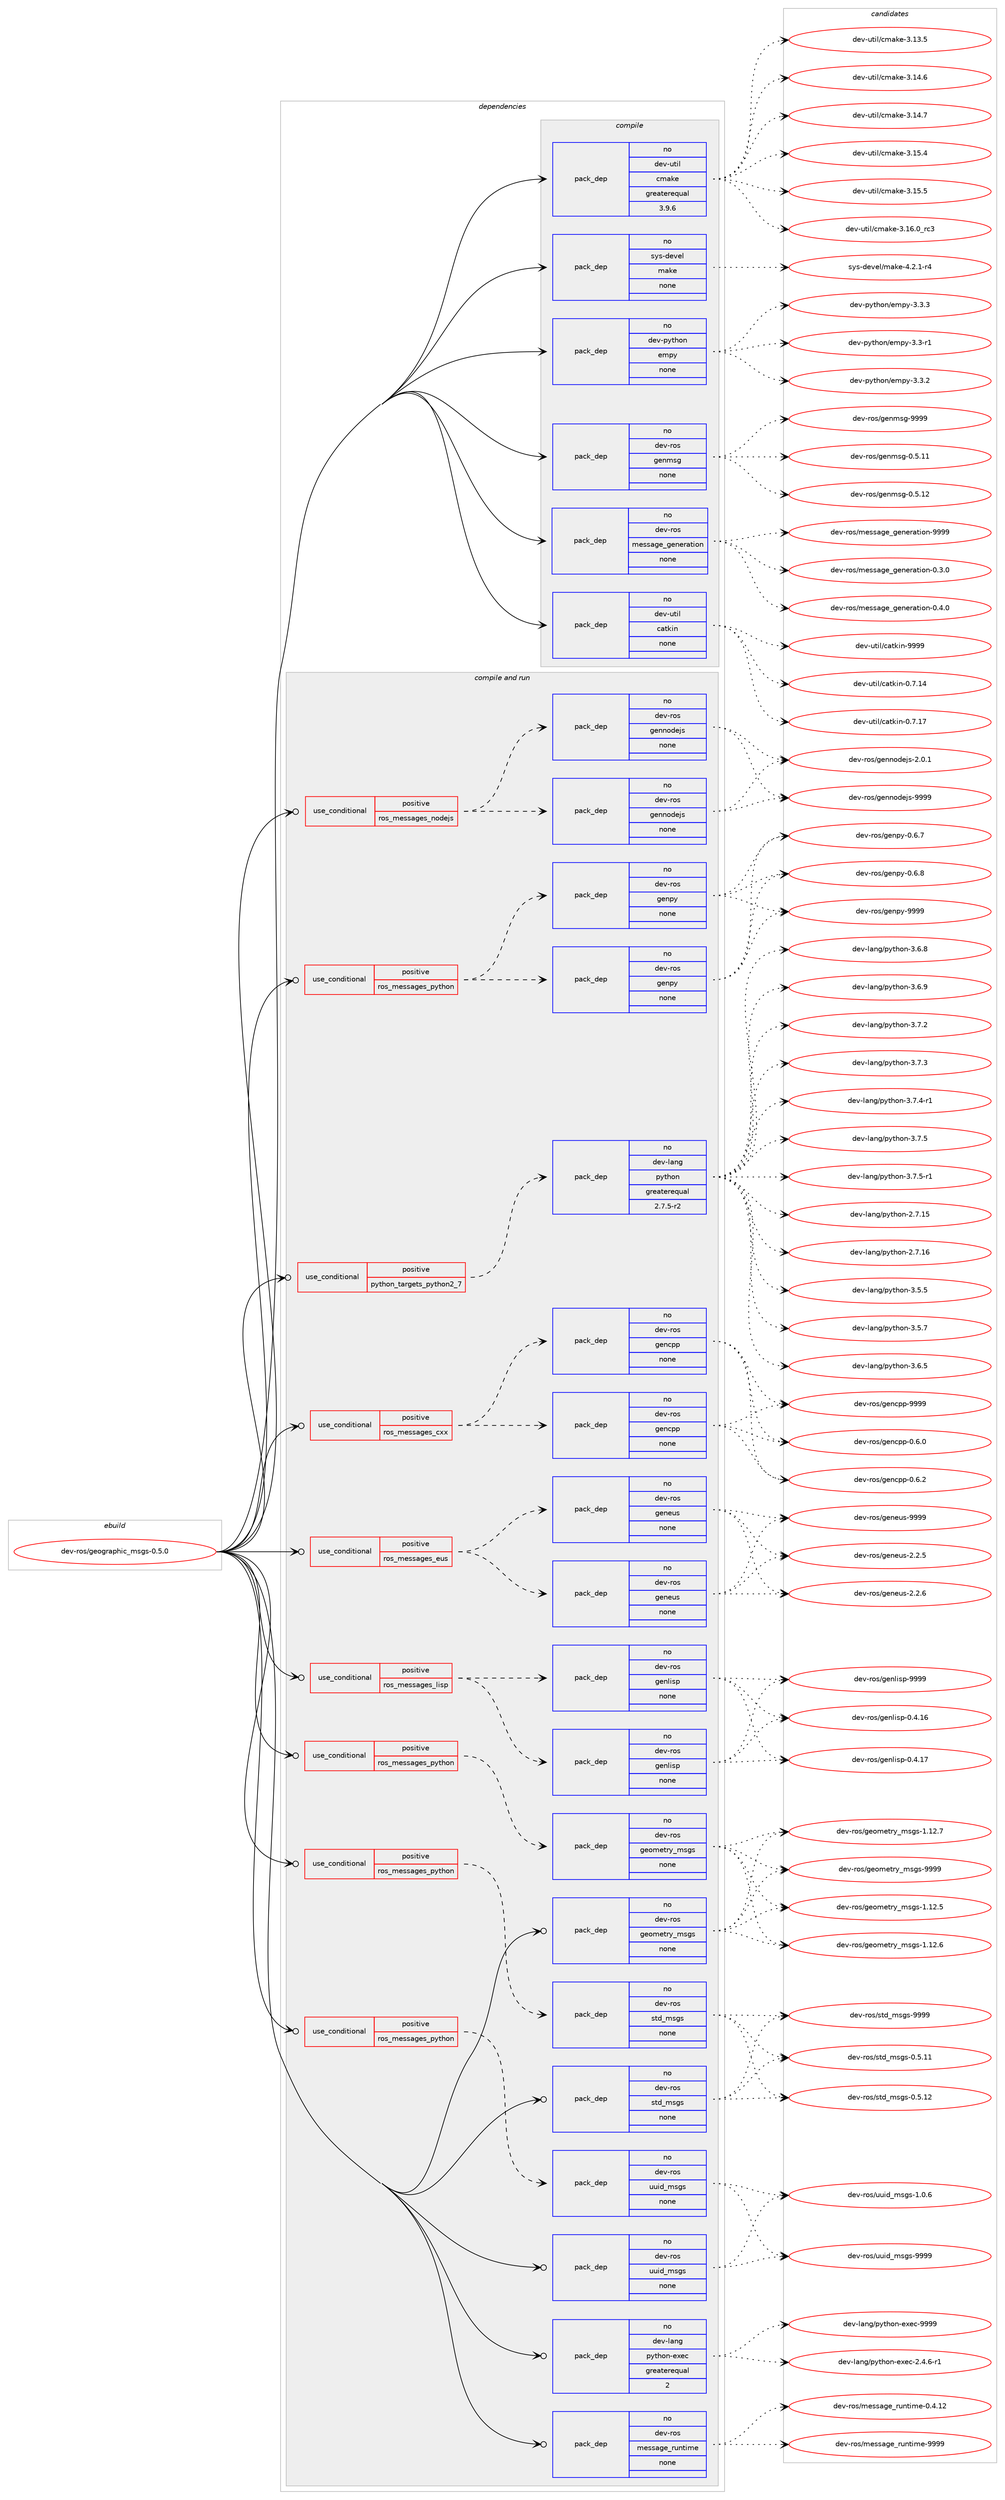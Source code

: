 digraph prolog {

# *************
# Graph options
# *************

newrank=true;
concentrate=true;
compound=true;
graph [rankdir=LR,fontname=Helvetica,fontsize=10,ranksep=1.5];#, ranksep=2.5, nodesep=0.2];
edge  [arrowhead=vee];
node  [fontname=Helvetica,fontsize=10];

# **********
# The ebuild
# **********

subgraph cluster_leftcol {
color=gray;
rank=same;
label=<<i>ebuild</i>>;
id [label="dev-ros/geographic_msgs-0.5.0", color=red, width=4, href="../dev-ros/geographic_msgs-0.5.0.svg"];
}

# ****************
# The dependencies
# ****************

subgraph cluster_midcol {
color=gray;
label=<<i>dependencies</i>>;
subgraph cluster_compile {
fillcolor="#eeeeee";
style=filled;
label=<<i>compile</i>>;
subgraph pack487689 {
dependency652953 [label=<<TABLE BORDER="0" CELLBORDER="1" CELLSPACING="0" CELLPADDING="4" WIDTH="220"><TR><TD ROWSPAN="6" CELLPADDING="30">pack_dep</TD></TR><TR><TD WIDTH="110">no</TD></TR><TR><TD>dev-python</TD></TR><TR><TD>empy</TD></TR><TR><TD>none</TD></TR><TR><TD></TD></TR></TABLE>>, shape=none, color=blue];
}
id:e -> dependency652953:w [weight=20,style="solid",arrowhead="vee"];
subgraph pack487690 {
dependency652954 [label=<<TABLE BORDER="0" CELLBORDER="1" CELLSPACING="0" CELLPADDING="4" WIDTH="220"><TR><TD ROWSPAN="6" CELLPADDING="30">pack_dep</TD></TR><TR><TD WIDTH="110">no</TD></TR><TR><TD>dev-ros</TD></TR><TR><TD>genmsg</TD></TR><TR><TD>none</TD></TR><TR><TD></TD></TR></TABLE>>, shape=none, color=blue];
}
id:e -> dependency652954:w [weight=20,style="solid",arrowhead="vee"];
subgraph pack487691 {
dependency652955 [label=<<TABLE BORDER="0" CELLBORDER="1" CELLSPACING="0" CELLPADDING="4" WIDTH="220"><TR><TD ROWSPAN="6" CELLPADDING="30">pack_dep</TD></TR><TR><TD WIDTH="110">no</TD></TR><TR><TD>dev-ros</TD></TR><TR><TD>message_generation</TD></TR><TR><TD>none</TD></TR><TR><TD></TD></TR></TABLE>>, shape=none, color=blue];
}
id:e -> dependency652955:w [weight=20,style="solid",arrowhead="vee"];
subgraph pack487692 {
dependency652956 [label=<<TABLE BORDER="0" CELLBORDER="1" CELLSPACING="0" CELLPADDING="4" WIDTH="220"><TR><TD ROWSPAN="6" CELLPADDING="30">pack_dep</TD></TR><TR><TD WIDTH="110">no</TD></TR><TR><TD>dev-util</TD></TR><TR><TD>catkin</TD></TR><TR><TD>none</TD></TR><TR><TD></TD></TR></TABLE>>, shape=none, color=blue];
}
id:e -> dependency652956:w [weight=20,style="solid",arrowhead="vee"];
subgraph pack487693 {
dependency652957 [label=<<TABLE BORDER="0" CELLBORDER="1" CELLSPACING="0" CELLPADDING="4" WIDTH="220"><TR><TD ROWSPAN="6" CELLPADDING="30">pack_dep</TD></TR><TR><TD WIDTH="110">no</TD></TR><TR><TD>dev-util</TD></TR><TR><TD>cmake</TD></TR><TR><TD>greaterequal</TD></TR><TR><TD>3.9.6</TD></TR></TABLE>>, shape=none, color=blue];
}
id:e -> dependency652957:w [weight=20,style="solid",arrowhead="vee"];
subgraph pack487694 {
dependency652958 [label=<<TABLE BORDER="0" CELLBORDER="1" CELLSPACING="0" CELLPADDING="4" WIDTH="220"><TR><TD ROWSPAN="6" CELLPADDING="30">pack_dep</TD></TR><TR><TD WIDTH="110">no</TD></TR><TR><TD>sys-devel</TD></TR><TR><TD>make</TD></TR><TR><TD>none</TD></TR><TR><TD></TD></TR></TABLE>>, shape=none, color=blue];
}
id:e -> dependency652958:w [weight=20,style="solid",arrowhead="vee"];
}
subgraph cluster_compileandrun {
fillcolor="#eeeeee";
style=filled;
label=<<i>compile and run</i>>;
subgraph cond153358 {
dependency652959 [label=<<TABLE BORDER="0" CELLBORDER="1" CELLSPACING="0" CELLPADDING="4"><TR><TD ROWSPAN="3" CELLPADDING="10">use_conditional</TD></TR><TR><TD>positive</TD></TR><TR><TD>python_targets_python2_7</TD></TR></TABLE>>, shape=none, color=red];
subgraph pack487695 {
dependency652960 [label=<<TABLE BORDER="0" CELLBORDER="1" CELLSPACING="0" CELLPADDING="4" WIDTH="220"><TR><TD ROWSPAN="6" CELLPADDING="30">pack_dep</TD></TR><TR><TD WIDTH="110">no</TD></TR><TR><TD>dev-lang</TD></TR><TR><TD>python</TD></TR><TR><TD>greaterequal</TD></TR><TR><TD>2.7.5-r2</TD></TR></TABLE>>, shape=none, color=blue];
}
dependency652959:e -> dependency652960:w [weight=20,style="dashed",arrowhead="vee"];
}
id:e -> dependency652959:w [weight=20,style="solid",arrowhead="odotvee"];
subgraph cond153359 {
dependency652961 [label=<<TABLE BORDER="0" CELLBORDER="1" CELLSPACING="0" CELLPADDING="4"><TR><TD ROWSPAN="3" CELLPADDING="10">use_conditional</TD></TR><TR><TD>positive</TD></TR><TR><TD>ros_messages_cxx</TD></TR></TABLE>>, shape=none, color=red];
subgraph pack487696 {
dependency652962 [label=<<TABLE BORDER="0" CELLBORDER="1" CELLSPACING="0" CELLPADDING="4" WIDTH="220"><TR><TD ROWSPAN="6" CELLPADDING="30">pack_dep</TD></TR><TR><TD WIDTH="110">no</TD></TR><TR><TD>dev-ros</TD></TR><TR><TD>gencpp</TD></TR><TR><TD>none</TD></TR><TR><TD></TD></TR></TABLE>>, shape=none, color=blue];
}
dependency652961:e -> dependency652962:w [weight=20,style="dashed",arrowhead="vee"];
subgraph pack487697 {
dependency652963 [label=<<TABLE BORDER="0" CELLBORDER="1" CELLSPACING="0" CELLPADDING="4" WIDTH="220"><TR><TD ROWSPAN="6" CELLPADDING="30">pack_dep</TD></TR><TR><TD WIDTH="110">no</TD></TR><TR><TD>dev-ros</TD></TR><TR><TD>gencpp</TD></TR><TR><TD>none</TD></TR><TR><TD></TD></TR></TABLE>>, shape=none, color=blue];
}
dependency652961:e -> dependency652963:w [weight=20,style="dashed",arrowhead="vee"];
}
id:e -> dependency652961:w [weight=20,style="solid",arrowhead="odotvee"];
subgraph cond153360 {
dependency652964 [label=<<TABLE BORDER="0" CELLBORDER="1" CELLSPACING="0" CELLPADDING="4"><TR><TD ROWSPAN="3" CELLPADDING="10">use_conditional</TD></TR><TR><TD>positive</TD></TR><TR><TD>ros_messages_eus</TD></TR></TABLE>>, shape=none, color=red];
subgraph pack487698 {
dependency652965 [label=<<TABLE BORDER="0" CELLBORDER="1" CELLSPACING="0" CELLPADDING="4" WIDTH="220"><TR><TD ROWSPAN="6" CELLPADDING="30">pack_dep</TD></TR><TR><TD WIDTH="110">no</TD></TR><TR><TD>dev-ros</TD></TR><TR><TD>geneus</TD></TR><TR><TD>none</TD></TR><TR><TD></TD></TR></TABLE>>, shape=none, color=blue];
}
dependency652964:e -> dependency652965:w [weight=20,style="dashed",arrowhead="vee"];
subgraph pack487699 {
dependency652966 [label=<<TABLE BORDER="0" CELLBORDER="1" CELLSPACING="0" CELLPADDING="4" WIDTH="220"><TR><TD ROWSPAN="6" CELLPADDING="30">pack_dep</TD></TR><TR><TD WIDTH="110">no</TD></TR><TR><TD>dev-ros</TD></TR><TR><TD>geneus</TD></TR><TR><TD>none</TD></TR><TR><TD></TD></TR></TABLE>>, shape=none, color=blue];
}
dependency652964:e -> dependency652966:w [weight=20,style="dashed",arrowhead="vee"];
}
id:e -> dependency652964:w [weight=20,style="solid",arrowhead="odotvee"];
subgraph cond153361 {
dependency652967 [label=<<TABLE BORDER="0" CELLBORDER="1" CELLSPACING="0" CELLPADDING="4"><TR><TD ROWSPAN="3" CELLPADDING="10">use_conditional</TD></TR><TR><TD>positive</TD></TR><TR><TD>ros_messages_lisp</TD></TR></TABLE>>, shape=none, color=red];
subgraph pack487700 {
dependency652968 [label=<<TABLE BORDER="0" CELLBORDER="1" CELLSPACING="0" CELLPADDING="4" WIDTH="220"><TR><TD ROWSPAN="6" CELLPADDING="30">pack_dep</TD></TR><TR><TD WIDTH="110">no</TD></TR><TR><TD>dev-ros</TD></TR><TR><TD>genlisp</TD></TR><TR><TD>none</TD></TR><TR><TD></TD></TR></TABLE>>, shape=none, color=blue];
}
dependency652967:e -> dependency652968:w [weight=20,style="dashed",arrowhead="vee"];
subgraph pack487701 {
dependency652969 [label=<<TABLE BORDER="0" CELLBORDER="1" CELLSPACING="0" CELLPADDING="4" WIDTH="220"><TR><TD ROWSPAN="6" CELLPADDING="30">pack_dep</TD></TR><TR><TD WIDTH="110">no</TD></TR><TR><TD>dev-ros</TD></TR><TR><TD>genlisp</TD></TR><TR><TD>none</TD></TR><TR><TD></TD></TR></TABLE>>, shape=none, color=blue];
}
dependency652967:e -> dependency652969:w [weight=20,style="dashed",arrowhead="vee"];
}
id:e -> dependency652967:w [weight=20,style="solid",arrowhead="odotvee"];
subgraph cond153362 {
dependency652970 [label=<<TABLE BORDER="0" CELLBORDER="1" CELLSPACING="0" CELLPADDING="4"><TR><TD ROWSPAN="3" CELLPADDING="10">use_conditional</TD></TR><TR><TD>positive</TD></TR><TR><TD>ros_messages_nodejs</TD></TR></TABLE>>, shape=none, color=red];
subgraph pack487702 {
dependency652971 [label=<<TABLE BORDER="0" CELLBORDER="1" CELLSPACING="0" CELLPADDING="4" WIDTH="220"><TR><TD ROWSPAN="6" CELLPADDING="30">pack_dep</TD></TR><TR><TD WIDTH="110">no</TD></TR><TR><TD>dev-ros</TD></TR><TR><TD>gennodejs</TD></TR><TR><TD>none</TD></TR><TR><TD></TD></TR></TABLE>>, shape=none, color=blue];
}
dependency652970:e -> dependency652971:w [weight=20,style="dashed",arrowhead="vee"];
subgraph pack487703 {
dependency652972 [label=<<TABLE BORDER="0" CELLBORDER="1" CELLSPACING="0" CELLPADDING="4" WIDTH="220"><TR><TD ROWSPAN="6" CELLPADDING="30">pack_dep</TD></TR><TR><TD WIDTH="110">no</TD></TR><TR><TD>dev-ros</TD></TR><TR><TD>gennodejs</TD></TR><TR><TD>none</TD></TR><TR><TD></TD></TR></TABLE>>, shape=none, color=blue];
}
dependency652970:e -> dependency652972:w [weight=20,style="dashed",arrowhead="vee"];
}
id:e -> dependency652970:w [weight=20,style="solid",arrowhead="odotvee"];
subgraph cond153363 {
dependency652973 [label=<<TABLE BORDER="0" CELLBORDER="1" CELLSPACING="0" CELLPADDING="4"><TR><TD ROWSPAN="3" CELLPADDING="10">use_conditional</TD></TR><TR><TD>positive</TD></TR><TR><TD>ros_messages_python</TD></TR></TABLE>>, shape=none, color=red];
subgraph pack487704 {
dependency652974 [label=<<TABLE BORDER="0" CELLBORDER="1" CELLSPACING="0" CELLPADDING="4" WIDTH="220"><TR><TD ROWSPAN="6" CELLPADDING="30">pack_dep</TD></TR><TR><TD WIDTH="110">no</TD></TR><TR><TD>dev-ros</TD></TR><TR><TD>genpy</TD></TR><TR><TD>none</TD></TR><TR><TD></TD></TR></TABLE>>, shape=none, color=blue];
}
dependency652973:e -> dependency652974:w [weight=20,style="dashed",arrowhead="vee"];
subgraph pack487705 {
dependency652975 [label=<<TABLE BORDER="0" CELLBORDER="1" CELLSPACING="0" CELLPADDING="4" WIDTH="220"><TR><TD ROWSPAN="6" CELLPADDING="30">pack_dep</TD></TR><TR><TD WIDTH="110">no</TD></TR><TR><TD>dev-ros</TD></TR><TR><TD>genpy</TD></TR><TR><TD>none</TD></TR><TR><TD></TD></TR></TABLE>>, shape=none, color=blue];
}
dependency652973:e -> dependency652975:w [weight=20,style="dashed",arrowhead="vee"];
}
id:e -> dependency652973:w [weight=20,style="solid",arrowhead="odotvee"];
subgraph cond153364 {
dependency652976 [label=<<TABLE BORDER="0" CELLBORDER="1" CELLSPACING="0" CELLPADDING="4"><TR><TD ROWSPAN="3" CELLPADDING="10">use_conditional</TD></TR><TR><TD>positive</TD></TR><TR><TD>ros_messages_python</TD></TR></TABLE>>, shape=none, color=red];
subgraph pack487706 {
dependency652977 [label=<<TABLE BORDER="0" CELLBORDER="1" CELLSPACING="0" CELLPADDING="4" WIDTH="220"><TR><TD ROWSPAN="6" CELLPADDING="30">pack_dep</TD></TR><TR><TD WIDTH="110">no</TD></TR><TR><TD>dev-ros</TD></TR><TR><TD>geometry_msgs</TD></TR><TR><TD>none</TD></TR><TR><TD></TD></TR></TABLE>>, shape=none, color=blue];
}
dependency652976:e -> dependency652977:w [weight=20,style="dashed",arrowhead="vee"];
}
id:e -> dependency652976:w [weight=20,style="solid",arrowhead="odotvee"];
subgraph cond153365 {
dependency652978 [label=<<TABLE BORDER="0" CELLBORDER="1" CELLSPACING="0" CELLPADDING="4"><TR><TD ROWSPAN="3" CELLPADDING="10">use_conditional</TD></TR><TR><TD>positive</TD></TR><TR><TD>ros_messages_python</TD></TR></TABLE>>, shape=none, color=red];
subgraph pack487707 {
dependency652979 [label=<<TABLE BORDER="0" CELLBORDER="1" CELLSPACING="0" CELLPADDING="4" WIDTH="220"><TR><TD ROWSPAN="6" CELLPADDING="30">pack_dep</TD></TR><TR><TD WIDTH="110">no</TD></TR><TR><TD>dev-ros</TD></TR><TR><TD>std_msgs</TD></TR><TR><TD>none</TD></TR><TR><TD></TD></TR></TABLE>>, shape=none, color=blue];
}
dependency652978:e -> dependency652979:w [weight=20,style="dashed",arrowhead="vee"];
}
id:e -> dependency652978:w [weight=20,style="solid",arrowhead="odotvee"];
subgraph cond153366 {
dependency652980 [label=<<TABLE BORDER="0" CELLBORDER="1" CELLSPACING="0" CELLPADDING="4"><TR><TD ROWSPAN="3" CELLPADDING="10">use_conditional</TD></TR><TR><TD>positive</TD></TR><TR><TD>ros_messages_python</TD></TR></TABLE>>, shape=none, color=red];
subgraph pack487708 {
dependency652981 [label=<<TABLE BORDER="0" CELLBORDER="1" CELLSPACING="0" CELLPADDING="4" WIDTH="220"><TR><TD ROWSPAN="6" CELLPADDING="30">pack_dep</TD></TR><TR><TD WIDTH="110">no</TD></TR><TR><TD>dev-ros</TD></TR><TR><TD>uuid_msgs</TD></TR><TR><TD>none</TD></TR><TR><TD></TD></TR></TABLE>>, shape=none, color=blue];
}
dependency652980:e -> dependency652981:w [weight=20,style="dashed",arrowhead="vee"];
}
id:e -> dependency652980:w [weight=20,style="solid",arrowhead="odotvee"];
subgraph pack487709 {
dependency652982 [label=<<TABLE BORDER="0" CELLBORDER="1" CELLSPACING="0" CELLPADDING="4" WIDTH="220"><TR><TD ROWSPAN="6" CELLPADDING="30">pack_dep</TD></TR><TR><TD WIDTH="110">no</TD></TR><TR><TD>dev-lang</TD></TR><TR><TD>python-exec</TD></TR><TR><TD>greaterequal</TD></TR><TR><TD>2</TD></TR></TABLE>>, shape=none, color=blue];
}
id:e -> dependency652982:w [weight=20,style="solid",arrowhead="odotvee"];
subgraph pack487710 {
dependency652983 [label=<<TABLE BORDER="0" CELLBORDER="1" CELLSPACING="0" CELLPADDING="4" WIDTH="220"><TR><TD ROWSPAN="6" CELLPADDING="30">pack_dep</TD></TR><TR><TD WIDTH="110">no</TD></TR><TR><TD>dev-ros</TD></TR><TR><TD>geometry_msgs</TD></TR><TR><TD>none</TD></TR><TR><TD></TD></TR></TABLE>>, shape=none, color=blue];
}
id:e -> dependency652983:w [weight=20,style="solid",arrowhead="odotvee"];
subgraph pack487711 {
dependency652984 [label=<<TABLE BORDER="0" CELLBORDER="1" CELLSPACING="0" CELLPADDING="4" WIDTH="220"><TR><TD ROWSPAN="6" CELLPADDING="30">pack_dep</TD></TR><TR><TD WIDTH="110">no</TD></TR><TR><TD>dev-ros</TD></TR><TR><TD>message_runtime</TD></TR><TR><TD>none</TD></TR><TR><TD></TD></TR></TABLE>>, shape=none, color=blue];
}
id:e -> dependency652984:w [weight=20,style="solid",arrowhead="odotvee"];
subgraph pack487712 {
dependency652985 [label=<<TABLE BORDER="0" CELLBORDER="1" CELLSPACING="0" CELLPADDING="4" WIDTH="220"><TR><TD ROWSPAN="6" CELLPADDING="30">pack_dep</TD></TR><TR><TD WIDTH="110">no</TD></TR><TR><TD>dev-ros</TD></TR><TR><TD>std_msgs</TD></TR><TR><TD>none</TD></TR><TR><TD></TD></TR></TABLE>>, shape=none, color=blue];
}
id:e -> dependency652985:w [weight=20,style="solid",arrowhead="odotvee"];
subgraph pack487713 {
dependency652986 [label=<<TABLE BORDER="0" CELLBORDER="1" CELLSPACING="0" CELLPADDING="4" WIDTH="220"><TR><TD ROWSPAN="6" CELLPADDING="30">pack_dep</TD></TR><TR><TD WIDTH="110">no</TD></TR><TR><TD>dev-ros</TD></TR><TR><TD>uuid_msgs</TD></TR><TR><TD>none</TD></TR><TR><TD></TD></TR></TABLE>>, shape=none, color=blue];
}
id:e -> dependency652986:w [weight=20,style="solid",arrowhead="odotvee"];
}
subgraph cluster_run {
fillcolor="#eeeeee";
style=filled;
label=<<i>run</i>>;
}
}

# **************
# The candidates
# **************

subgraph cluster_choices {
rank=same;
color=gray;
label=<<i>candidates</i>>;

subgraph choice487689 {
color=black;
nodesep=1;
choice1001011184511212111610411111047101109112121455146514511449 [label="dev-python/empy-3.3-r1", color=red, width=4,href="../dev-python/empy-3.3-r1.svg"];
choice1001011184511212111610411111047101109112121455146514650 [label="dev-python/empy-3.3.2", color=red, width=4,href="../dev-python/empy-3.3.2.svg"];
choice1001011184511212111610411111047101109112121455146514651 [label="dev-python/empy-3.3.3", color=red, width=4,href="../dev-python/empy-3.3.3.svg"];
dependency652953:e -> choice1001011184511212111610411111047101109112121455146514511449:w [style=dotted,weight="100"];
dependency652953:e -> choice1001011184511212111610411111047101109112121455146514650:w [style=dotted,weight="100"];
dependency652953:e -> choice1001011184511212111610411111047101109112121455146514651:w [style=dotted,weight="100"];
}
subgraph choice487690 {
color=black;
nodesep=1;
choice100101118451141111154710310111010911510345484653464949 [label="dev-ros/genmsg-0.5.11", color=red, width=4,href="../dev-ros/genmsg-0.5.11.svg"];
choice100101118451141111154710310111010911510345484653464950 [label="dev-ros/genmsg-0.5.12", color=red, width=4,href="../dev-ros/genmsg-0.5.12.svg"];
choice10010111845114111115471031011101091151034557575757 [label="dev-ros/genmsg-9999", color=red, width=4,href="../dev-ros/genmsg-9999.svg"];
dependency652954:e -> choice100101118451141111154710310111010911510345484653464949:w [style=dotted,weight="100"];
dependency652954:e -> choice100101118451141111154710310111010911510345484653464950:w [style=dotted,weight="100"];
dependency652954:e -> choice10010111845114111115471031011101091151034557575757:w [style=dotted,weight="100"];
}
subgraph choice487691 {
color=black;
nodesep=1;
choice1001011184511411111547109101115115971031019510310111010111497116105111110454846514648 [label="dev-ros/message_generation-0.3.0", color=red, width=4,href="../dev-ros/message_generation-0.3.0.svg"];
choice1001011184511411111547109101115115971031019510310111010111497116105111110454846524648 [label="dev-ros/message_generation-0.4.0", color=red, width=4,href="../dev-ros/message_generation-0.4.0.svg"];
choice10010111845114111115471091011151159710310195103101110101114971161051111104557575757 [label="dev-ros/message_generation-9999", color=red, width=4,href="../dev-ros/message_generation-9999.svg"];
dependency652955:e -> choice1001011184511411111547109101115115971031019510310111010111497116105111110454846514648:w [style=dotted,weight="100"];
dependency652955:e -> choice1001011184511411111547109101115115971031019510310111010111497116105111110454846524648:w [style=dotted,weight="100"];
dependency652955:e -> choice10010111845114111115471091011151159710310195103101110101114971161051111104557575757:w [style=dotted,weight="100"];
}
subgraph choice487692 {
color=black;
nodesep=1;
choice1001011184511711610510847999711610710511045484655464952 [label="dev-util/catkin-0.7.14", color=red, width=4,href="../dev-util/catkin-0.7.14.svg"];
choice1001011184511711610510847999711610710511045484655464955 [label="dev-util/catkin-0.7.17", color=red, width=4,href="../dev-util/catkin-0.7.17.svg"];
choice100101118451171161051084799971161071051104557575757 [label="dev-util/catkin-9999", color=red, width=4,href="../dev-util/catkin-9999.svg"];
dependency652956:e -> choice1001011184511711610510847999711610710511045484655464952:w [style=dotted,weight="100"];
dependency652956:e -> choice1001011184511711610510847999711610710511045484655464955:w [style=dotted,weight="100"];
dependency652956:e -> choice100101118451171161051084799971161071051104557575757:w [style=dotted,weight="100"];
}
subgraph choice487693 {
color=black;
nodesep=1;
choice1001011184511711610510847991099710710145514649514653 [label="dev-util/cmake-3.13.5", color=red, width=4,href="../dev-util/cmake-3.13.5.svg"];
choice1001011184511711610510847991099710710145514649524654 [label="dev-util/cmake-3.14.6", color=red, width=4,href="../dev-util/cmake-3.14.6.svg"];
choice1001011184511711610510847991099710710145514649524655 [label="dev-util/cmake-3.14.7", color=red, width=4,href="../dev-util/cmake-3.14.7.svg"];
choice1001011184511711610510847991099710710145514649534652 [label="dev-util/cmake-3.15.4", color=red, width=4,href="../dev-util/cmake-3.15.4.svg"];
choice1001011184511711610510847991099710710145514649534653 [label="dev-util/cmake-3.15.5", color=red, width=4,href="../dev-util/cmake-3.15.5.svg"];
choice1001011184511711610510847991099710710145514649544648951149951 [label="dev-util/cmake-3.16.0_rc3", color=red, width=4,href="../dev-util/cmake-3.16.0_rc3.svg"];
dependency652957:e -> choice1001011184511711610510847991099710710145514649514653:w [style=dotted,weight="100"];
dependency652957:e -> choice1001011184511711610510847991099710710145514649524654:w [style=dotted,weight="100"];
dependency652957:e -> choice1001011184511711610510847991099710710145514649524655:w [style=dotted,weight="100"];
dependency652957:e -> choice1001011184511711610510847991099710710145514649534652:w [style=dotted,weight="100"];
dependency652957:e -> choice1001011184511711610510847991099710710145514649534653:w [style=dotted,weight="100"];
dependency652957:e -> choice1001011184511711610510847991099710710145514649544648951149951:w [style=dotted,weight="100"];
}
subgraph choice487694 {
color=black;
nodesep=1;
choice1151211154510010111810110847109971071014552465046494511452 [label="sys-devel/make-4.2.1-r4", color=red, width=4,href="../sys-devel/make-4.2.1-r4.svg"];
dependency652958:e -> choice1151211154510010111810110847109971071014552465046494511452:w [style=dotted,weight="100"];
}
subgraph choice487695 {
color=black;
nodesep=1;
choice10010111845108971101034711212111610411111045504655464953 [label="dev-lang/python-2.7.15", color=red, width=4,href="../dev-lang/python-2.7.15.svg"];
choice10010111845108971101034711212111610411111045504655464954 [label="dev-lang/python-2.7.16", color=red, width=4,href="../dev-lang/python-2.7.16.svg"];
choice100101118451089711010347112121116104111110455146534653 [label="dev-lang/python-3.5.5", color=red, width=4,href="../dev-lang/python-3.5.5.svg"];
choice100101118451089711010347112121116104111110455146534655 [label="dev-lang/python-3.5.7", color=red, width=4,href="../dev-lang/python-3.5.7.svg"];
choice100101118451089711010347112121116104111110455146544653 [label="dev-lang/python-3.6.5", color=red, width=4,href="../dev-lang/python-3.6.5.svg"];
choice100101118451089711010347112121116104111110455146544656 [label="dev-lang/python-3.6.8", color=red, width=4,href="../dev-lang/python-3.6.8.svg"];
choice100101118451089711010347112121116104111110455146544657 [label="dev-lang/python-3.6.9", color=red, width=4,href="../dev-lang/python-3.6.9.svg"];
choice100101118451089711010347112121116104111110455146554650 [label="dev-lang/python-3.7.2", color=red, width=4,href="../dev-lang/python-3.7.2.svg"];
choice100101118451089711010347112121116104111110455146554651 [label="dev-lang/python-3.7.3", color=red, width=4,href="../dev-lang/python-3.7.3.svg"];
choice1001011184510897110103471121211161041111104551465546524511449 [label="dev-lang/python-3.7.4-r1", color=red, width=4,href="../dev-lang/python-3.7.4-r1.svg"];
choice100101118451089711010347112121116104111110455146554653 [label="dev-lang/python-3.7.5", color=red, width=4,href="../dev-lang/python-3.7.5.svg"];
choice1001011184510897110103471121211161041111104551465546534511449 [label="dev-lang/python-3.7.5-r1", color=red, width=4,href="../dev-lang/python-3.7.5-r1.svg"];
dependency652960:e -> choice10010111845108971101034711212111610411111045504655464953:w [style=dotted,weight="100"];
dependency652960:e -> choice10010111845108971101034711212111610411111045504655464954:w [style=dotted,weight="100"];
dependency652960:e -> choice100101118451089711010347112121116104111110455146534653:w [style=dotted,weight="100"];
dependency652960:e -> choice100101118451089711010347112121116104111110455146534655:w [style=dotted,weight="100"];
dependency652960:e -> choice100101118451089711010347112121116104111110455146544653:w [style=dotted,weight="100"];
dependency652960:e -> choice100101118451089711010347112121116104111110455146544656:w [style=dotted,weight="100"];
dependency652960:e -> choice100101118451089711010347112121116104111110455146544657:w [style=dotted,weight="100"];
dependency652960:e -> choice100101118451089711010347112121116104111110455146554650:w [style=dotted,weight="100"];
dependency652960:e -> choice100101118451089711010347112121116104111110455146554651:w [style=dotted,weight="100"];
dependency652960:e -> choice1001011184510897110103471121211161041111104551465546524511449:w [style=dotted,weight="100"];
dependency652960:e -> choice100101118451089711010347112121116104111110455146554653:w [style=dotted,weight="100"];
dependency652960:e -> choice1001011184510897110103471121211161041111104551465546534511449:w [style=dotted,weight="100"];
}
subgraph choice487696 {
color=black;
nodesep=1;
choice100101118451141111154710310111099112112454846544648 [label="dev-ros/gencpp-0.6.0", color=red, width=4,href="../dev-ros/gencpp-0.6.0.svg"];
choice100101118451141111154710310111099112112454846544650 [label="dev-ros/gencpp-0.6.2", color=red, width=4,href="../dev-ros/gencpp-0.6.2.svg"];
choice1001011184511411111547103101110991121124557575757 [label="dev-ros/gencpp-9999", color=red, width=4,href="../dev-ros/gencpp-9999.svg"];
dependency652962:e -> choice100101118451141111154710310111099112112454846544648:w [style=dotted,weight="100"];
dependency652962:e -> choice100101118451141111154710310111099112112454846544650:w [style=dotted,weight="100"];
dependency652962:e -> choice1001011184511411111547103101110991121124557575757:w [style=dotted,weight="100"];
}
subgraph choice487697 {
color=black;
nodesep=1;
choice100101118451141111154710310111099112112454846544648 [label="dev-ros/gencpp-0.6.0", color=red, width=4,href="../dev-ros/gencpp-0.6.0.svg"];
choice100101118451141111154710310111099112112454846544650 [label="dev-ros/gencpp-0.6.2", color=red, width=4,href="../dev-ros/gencpp-0.6.2.svg"];
choice1001011184511411111547103101110991121124557575757 [label="dev-ros/gencpp-9999", color=red, width=4,href="../dev-ros/gencpp-9999.svg"];
dependency652963:e -> choice100101118451141111154710310111099112112454846544648:w [style=dotted,weight="100"];
dependency652963:e -> choice100101118451141111154710310111099112112454846544650:w [style=dotted,weight="100"];
dependency652963:e -> choice1001011184511411111547103101110991121124557575757:w [style=dotted,weight="100"];
}
subgraph choice487698 {
color=black;
nodesep=1;
choice1001011184511411111547103101110101117115455046504653 [label="dev-ros/geneus-2.2.5", color=red, width=4,href="../dev-ros/geneus-2.2.5.svg"];
choice1001011184511411111547103101110101117115455046504654 [label="dev-ros/geneus-2.2.6", color=red, width=4,href="../dev-ros/geneus-2.2.6.svg"];
choice10010111845114111115471031011101011171154557575757 [label="dev-ros/geneus-9999", color=red, width=4,href="../dev-ros/geneus-9999.svg"];
dependency652965:e -> choice1001011184511411111547103101110101117115455046504653:w [style=dotted,weight="100"];
dependency652965:e -> choice1001011184511411111547103101110101117115455046504654:w [style=dotted,weight="100"];
dependency652965:e -> choice10010111845114111115471031011101011171154557575757:w [style=dotted,weight="100"];
}
subgraph choice487699 {
color=black;
nodesep=1;
choice1001011184511411111547103101110101117115455046504653 [label="dev-ros/geneus-2.2.5", color=red, width=4,href="../dev-ros/geneus-2.2.5.svg"];
choice1001011184511411111547103101110101117115455046504654 [label="dev-ros/geneus-2.2.6", color=red, width=4,href="../dev-ros/geneus-2.2.6.svg"];
choice10010111845114111115471031011101011171154557575757 [label="dev-ros/geneus-9999", color=red, width=4,href="../dev-ros/geneus-9999.svg"];
dependency652966:e -> choice1001011184511411111547103101110101117115455046504653:w [style=dotted,weight="100"];
dependency652966:e -> choice1001011184511411111547103101110101117115455046504654:w [style=dotted,weight="100"];
dependency652966:e -> choice10010111845114111115471031011101011171154557575757:w [style=dotted,weight="100"];
}
subgraph choice487700 {
color=black;
nodesep=1;
choice100101118451141111154710310111010810511511245484652464954 [label="dev-ros/genlisp-0.4.16", color=red, width=4,href="../dev-ros/genlisp-0.4.16.svg"];
choice100101118451141111154710310111010810511511245484652464955 [label="dev-ros/genlisp-0.4.17", color=red, width=4,href="../dev-ros/genlisp-0.4.17.svg"];
choice10010111845114111115471031011101081051151124557575757 [label="dev-ros/genlisp-9999", color=red, width=4,href="../dev-ros/genlisp-9999.svg"];
dependency652968:e -> choice100101118451141111154710310111010810511511245484652464954:w [style=dotted,weight="100"];
dependency652968:e -> choice100101118451141111154710310111010810511511245484652464955:w [style=dotted,weight="100"];
dependency652968:e -> choice10010111845114111115471031011101081051151124557575757:w [style=dotted,weight="100"];
}
subgraph choice487701 {
color=black;
nodesep=1;
choice100101118451141111154710310111010810511511245484652464954 [label="dev-ros/genlisp-0.4.16", color=red, width=4,href="../dev-ros/genlisp-0.4.16.svg"];
choice100101118451141111154710310111010810511511245484652464955 [label="dev-ros/genlisp-0.4.17", color=red, width=4,href="../dev-ros/genlisp-0.4.17.svg"];
choice10010111845114111115471031011101081051151124557575757 [label="dev-ros/genlisp-9999", color=red, width=4,href="../dev-ros/genlisp-9999.svg"];
dependency652969:e -> choice100101118451141111154710310111010810511511245484652464954:w [style=dotted,weight="100"];
dependency652969:e -> choice100101118451141111154710310111010810511511245484652464955:w [style=dotted,weight="100"];
dependency652969:e -> choice10010111845114111115471031011101081051151124557575757:w [style=dotted,weight="100"];
}
subgraph choice487702 {
color=black;
nodesep=1;
choice1001011184511411111547103101110110111100101106115455046484649 [label="dev-ros/gennodejs-2.0.1", color=red, width=4,href="../dev-ros/gennodejs-2.0.1.svg"];
choice10010111845114111115471031011101101111001011061154557575757 [label="dev-ros/gennodejs-9999", color=red, width=4,href="../dev-ros/gennodejs-9999.svg"];
dependency652971:e -> choice1001011184511411111547103101110110111100101106115455046484649:w [style=dotted,weight="100"];
dependency652971:e -> choice10010111845114111115471031011101101111001011061154557575757:w [style=dotted,weight="100"];
}
subgraph choice487703 {
color=black;
nodesep=1;
choice1001011184511411111547103101110110111100101106115455046484649 [label="dev-ros/gennodejs-2.0.1", color=red, width=4,href="../dev-ros/gennodejs-2.0.1.svg"];
choice10010111845114111115471031011101101111001011061154557575757 [label="dev-ros/gennodejs-9999", color=red, width=4,href="../dev-ros/gennodejs-9999.svg"];
dependency652972:e -> choice1001011184511411111547103101110110111100101106115455046484649:w [style=dotted,weight="100"];
dependency652972:e -> choice10010111845114111115471031011101101111001011061154557575757:w [style=dotted,weight="100"];
}
subgraph choice487704 {
color=black;
nodesep=1;
choice1001011184511411111547103101110112121454846544655 [label="dev-ros/genpy-0.6.7", color=red, width=4,href="../dev-ros/genpy-0.6.7.svg"];
choice1001011184511411111547103101110112121454846544656 [label="dev-ros/genpy-0.6.8", color=red, width=4,href="../dev-ros/genpy-0.6.8.svg"];
choice10010111845114111115471031011101121214557575757 [label="dev-ros/genpy-9999", color=red, width=4,href="../dev-ros/genpy-9999.svg"];
dependency652974:e -> choice1001011184511411111547103101110112121454846544655:w [style=dotted,weight="100"];
dependency652974:e -> choice1001011184511411111547103101110112121454846544656:w [style=dotted,weight="100"];
dependency652974:e -> choice10010111845114111115471031011101121214557575757:w [style=dotted,weight="100"];
}
subgraph choice487705 {
color=black;
nodesep=1;
choice1001011184511411111547103101110112121454846544655 [label="dev-ros/genpy-0.6.7", color=red, width=4,href="../dev-ros/genpy-0.6.7.svg"];
choice1001011184511411111547103101110112121454846544656 [label="dev-ros/genpy-0.6.8", color=red, width=4,href="../dev-ros/genpy-0.6.8.svg"];
choice10010111845114111115471031011101121214557575757 [label="dev-ros/genpy-9999", color=red, width=4,href="../dev-ros/genpy-9999.svg"];
dependency652975:e -> choice1001011184511411111547103101110112121454846544655:w [style=dotted,weight="100"];
dependency652975:e -> choice1001011184511411111547103101110112121454846544656:w [style=dotted,weight="100"];
dependency652975:e -> choice10010111845114111115471031011101121214557575757:w [style=dotted,weight="100"];
}
subgraph choice487706 {
color=black;
nodesep=1;
choice10010111845114111115471031011111091011161141219510911510311545494649504653 [label="dev-ros/geometry_msgs-1.12.5", color=red, width=4,href="../dev-ros/geometry_msgs-1.12.5.svg"];
choice10010111845114111115471031011111091011161141219510911510311545494649504654 [label="dev-ros/geometry_msgs-1.12.6", color=red, width=4,href="../dev-ros/geometry_msgs-1.12.6.svg"];
choice10010111845114111115471031011111091011161141219510911510311545494649504655 [label="dev-ros/geometry_msgs-1.12.7", color=red, width=4,href="../dev-ros/geometry_msgs-1.12.7.svg"];
choice1001011184511411111547103101111109101116114121951091151031154557575757 [label="dev-ros/geometry_msgs-9999", color=red, width=4,href="../dev-ros/geometry_msgs-9999.svg"];
dependency652977:e -> choice10010111845114111115471031011111091011161141219510911510311545494649504653:w [style=dotted,weight="100"];
dependency652977:e -> choice10010111845114111115471031011111091011161141219510911510311545494649504654:w [style=dotted,weight="100"];
dependency652977:e -> choice10010111845114111115471031011111091011161141219510911510311545494649504655:w [style=dotted,weight="100"];
dependency652977:e -> choice1001011184511411111547103101111109101116114121951091151031154557575757:w [style=dotted,weight="100"];
}
subgraph choice487707 {
color=black;
nodesep=1;
choice10010111845114111115471151161009510911510311545484653464949 [label="dev-ros/std_msgs-0.5.11", color=red, width=4,href="../dev-ros/std_msgs-0.5.11.svg"];
choice10010111845114111115471151161009510911510311545484653464950 [label="dev-ros/std_msgs-0.5.12", color=red, width=4,href="../dev-ros/std_msgs-0.5.12.svg"];
choice1001011184511411111547115116100951091151031154557575757 [label="dev-ros/std_msgs-9999", color=red, width=4,href="../dev-ros/std_msgs-9999.svg"];
dependency652979:e -> choice10010111845114111115471151161009510911510311545484653464949:w [style=dotted,weight="100"];
dependency652979:e -> choice10010111845114111115471151161009510911510311545484653464950:w [style=dotted,weight="100"];
dependency652979:e -> choice1001011184511411111547115116100951091151031154557575757:w [style=dotted,weight="100"];
}
subgraph choice487708 {
color=black;
nodesep=1;
choice100101118451141111154711711710510095109115103115454946484654 [label="dev-ros/uuid_msgs-1.0.6", color=red, width=4,href="../dev-ros/uuid_msgs-1.0.6.svg"];
choice1001011184511411111547117117105100951091151031154557575757 [label="dev-ros/uuid_msgs-9999", color=red, width=4,href="../dev-ros/uuid_msgs-9999.svg"];
dependency652981:e -> choice100101118451141111154711711710510095109115103115454946484654:w [style=dotted,weight="100"];
dependency652981:e -> choice1001011184511411111547117117105100951091151031154557575757:w [style=dotted,weight="100"];
}
subgraph choice487709 {
color=black;
nodesep=1;
choice10010111845108971101034711212111610411111045101120101994550465246544511449 [label="dev-lang/python-exec-2.4.6-r1", color=red, width=4,href="../dev-lang/python-exec-2.4.6-r1.svg"];
choice10010111845108971101034711212111610411111045101120101994557575757 [label="dev-lang/python-exec-9999", color=red, width=4,href="../dev-lang/python-exec-9999.svg"];
dependency652982:e -> choice10010111845108971101034711212111610411111045101120101994550465246544511449:w [style=dotted,weight="100"];
dependency652982:e -> choice10010111845108971101034711212111610411111045101120101994557575757:w [style=dotted,weight="100"];
}
subgraph choice487710 {
color=black;
nodesep=1;
choice10010111845114111115471031011111091011161141219510911510311545494649504653 [label="dev-ros/geometry_msgs-1.12.5", color=red, width=4,href="../dev-ros/geometry_msgs-1.12.5.svg"];
choice10010111845114111115471031011111091011161141219510911510311545494649504654 [label="dev-ros/geometry_msgs-1.12.6", color=red, width=4,href="../dev-ros/geometry_msgs-1.12.6.svg"];
choice10010111845114111115471031011111091011161141219510911510311545494649504655 [label="dev-ros/geometry_msgs-1.12.7", color=red, width=4,href="../dev-ros/geometry_msgs-1.12.7.svg"];
choice1001011184511411111547103101111109101116114121951091151031154557575757 [label="dev-ros/geometry_msgs-9999", color=red, width=4,href="../dev-ros/geometry_msgs-9999.svg"];
dependency652983:e -> choice10010111845114111115471031011111091011161141219510911510311545494649504653:w [style=dotted,weight="100"];
dependency652983:e -> choice10010111845114111115471031011111091011161141219510911510311545494649504654:w [style=dotted,weight="100"];
dependency652983:e -> choice10010111845114111115471031011111091011161141219510911510311545494649504655:w [style=dotted,weight="100"];
dependency652983:e -> choice1001011184511411111547103101111109101116114121951091151031154557575757:w [style=dotted,weight="100"];
}
subgraph choice487711 {
color=black;
nodesep=1;
choice1001011184511411111547109101115115971031019511411711011610510910145484652464950 [label="dev-ros/message_runtime-0.4.12", color=red, width=4,href="../dev-ros/message_runtime-0.4.12.svg"];
choice100101118451141111154710910111511597103101951141171101161051091014557575757 [label="dev-ros/message_runtime-9999", color=red, width=4,href="../dev-ros/message_runtime-9999.svg"];
dependency652984:e -> choice1001011184511411111547109101115115971031019511411711011610510910145484652464950:w [style=dotted,weight="100"];
dependency652984:e -> choice100101118451141111154710910111511597103101951141171101161051091014557575757:w [style=dotted,weight="100"];
}
subgraph choice487712 {
color=black;
nodesep=1;
choice10010111845114111115471151161009510911510311545484653464949 [label="dev-ros/std_msgs-0.5.11", color=red, width=4,href="../dev-ros/std_msgs-0.5.11.svg"];
choice10010111845114111115471151161009510911510311545484653464950 [label="dev-ros/std_msgs-0.5.12", color=red, width=4,href="../dev-ros/std_msgs-0.5.12.svg"];
choice1001011184511411111547115116100951091151031154557575757 [label="dev-ros/std_msgs-9999", color=red, width=4,href="../dev-ros/std_msgs-9999.svg"];
dependency652985:e -> choice10010111845114111115471151161009510911510311545484653464949:w [style=dotted,weight="100"];
dependency652985:e -> choice10010111845114111115471151161009510911510311545484653464950:w [style=dotted,weight="100"];
dependency652985:e -> choice1001011184511411111547115116100951091151031154557575757:w [style=dotted,weight="100"];
}
subgraph choice487713 {
color=black;
nodesep=1;
choice100101118451141111154711711710510095109115103115454946484654 [label="dev-ros/uuid_msgs-1.0.6", color=red, width=4,href="../dev-ros/uuid_msgs-1.0.6.svg"];
choice1001011184511411111547117117105100951091151031154557575757 [label="dev-ros/uuid_msgs-9999", color=red, width=4,href="../dev-ros/uuid_msgs-9999.svg"];
dependency652986:e -> choice100101118451141111154711711710510095109115103115454946484654:w [style=dotted,weight="100"];
dependency652986:e -> choice1001011184511411111547117117105100951091151031154557575757:w [style=dotted,weight="100"];
}
}

}
